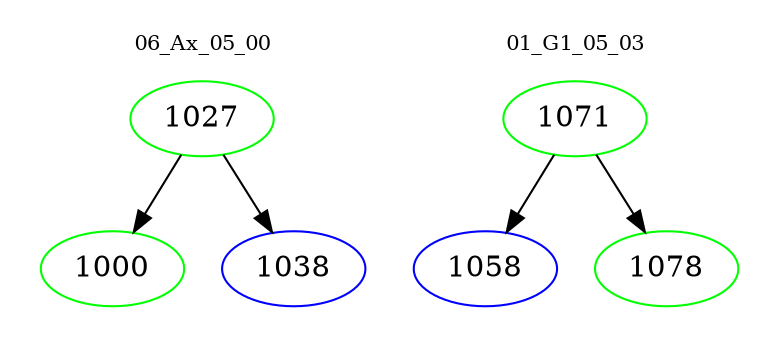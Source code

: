 digraph{
subgraph cluster_0 {
color = white
label = "06_Ax_05_00";
fontsize=10;
T0_1027 [label="1027", color="green"]
T0_1027 -> T0_1000 [color="black"]
T0_1000 [label="1000", color="green"]
T0_1027 -> T0_1038 [color="black"]
T0_1038 [label="1038", color="blue"]
}
subgraph cluster_1 {
color = white
label = "01_G1_05_03";
fontsize=10;
T1_1071 [label="1071", color="green"]
T1_1071 -> T1_1058 [color="black"]
T1_1058 [label="1058", color="blue"]
T1_1071 -> T1_1078 [color="black"]
T1_1078 [label="1078", color="green"]
}
}
